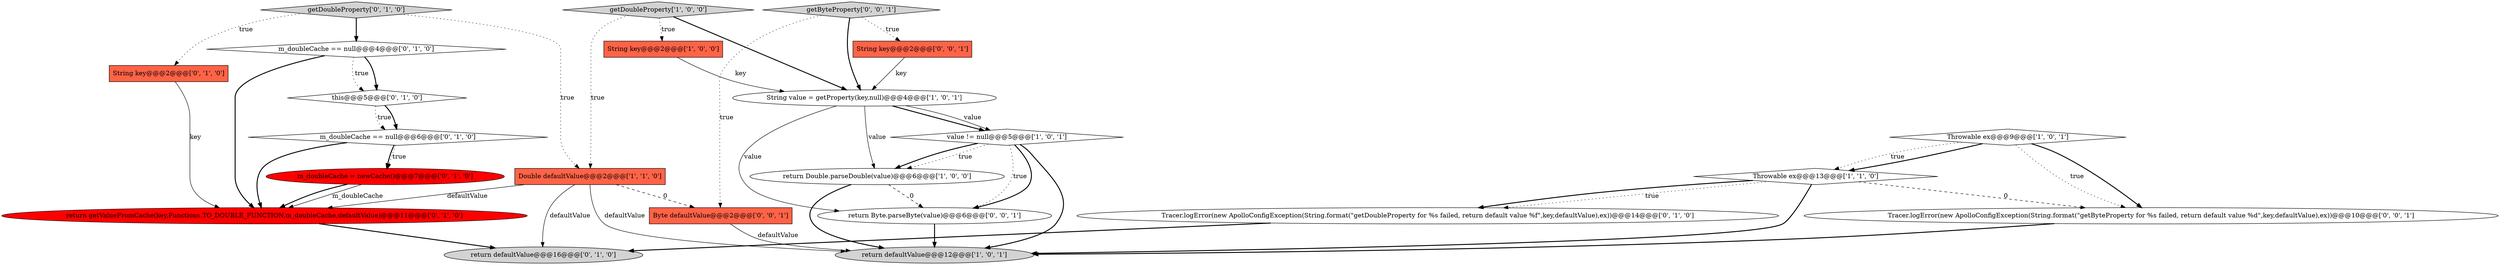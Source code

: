digraph {
1 [style = filled, label = "Double defaultValue@@@2@@@['1', '1', '0']", fillcolor = tomato, shape = box image = "AAA0AAABBB1BBB"];
14 [style = filled, label = "return defaultValue@@@16@@@['0', '1', '0']", fillcolor = lightgray, shape = ellipse image = "AAA0AAABBB2BBB"];
5 [style = filled, label = "value != null@@@5@@@['1', '0', '1']", fillcolor = white, shape = diamond image = "AAA0AAABBB1BBB"];
16 [style = filled, label = "return getValueFromCache(key,Functions.TO_DOUBLE_FUNCTION,m_doubleCache,defaultValue)@@@11@@@['0', '1', '0']", fillcolor = red, shape = ellipse image = "AAA1AAABBB2BBB"];
21 [style = filled, label = "Byte defaultValue@@@2@@@['0', '0', '1']", fillcolor = tomato, shape = box image = "AAA0AAABBB3BBB"];
11 [style = filled, label = "Tracer.logError(new ApolloConfigException(String.format(\"getDoubleProperty for %s failed, return default value %f\",key,defaultValue),ex))@@@14@@@['0', '1', '0']", fillcolor = white, shape = ellipse image = "AAA0AAABBB2BBB"];
20 [style = filled, label = "String key@@@2@@@['0', '0', '1']", fillcolor = tomato, shape = box image = "AAA0AAABBB3BBB"];
4 [style = filled, label = "getDoubleProperty['1', '0', '0']", fillcolor = lightgray, shape = diamond image = "AAA0AAABBB1BBB"];
17 [style = filled, label = "getDoubleProperty['0', '1', '0']", fillcolor = lightgray, shape = diamond image = "AAA0AAABBB2BBB"];
15 [style = filled, label = "m_doubleCache == null@@@4@@@['0', '1', '0']", fillcolor = white, shape = diamond image = "AAA0AAABBB2BBB"];
8 [style = filled, label = "Throwable ex@@@13@@@['1', '1', '0']", fillcolor = white, shape = diamond image = "AAA0AAABBB1BBB"];
18 [style = filled, label = "Tracer.logError(new ApolloConfigException(String.format(\"getByteProperty for %s failed, return default value %d\",key,defaultValue),ex))@@@10@@@['0', '0', '1']", fillcolor = white, shape = ellipse image = "AAA0AAABBB3BBB"];
22 [style = filled, label = "getByteProperty['0', '0', '1']", fillcolor = lightgray, shape = diamond image = "AAA0AAABBB3BBB"];
12 [style = filled, label = "m_doubleCache == null@@@6@@@['0', '1', '0']", fillcolor = white, shape = diamond image = "AAA0AAABBB2BBB"];
19 [style = filled, label = "return Byte.parseByte(value)@@@6@@@['0', '0', '1']", fillcolor = white, shape = ellipse image = "AAA0AAABBB3BBB"];
10 [style = filled, label = "String key@@@2@@@['0', '1', '0']", fillcolor = tomato, shape = box image = "AAA0AAABBB2BBB"];
13 [style = filled, label = "this@@@5@@@['0', '1', '0']", fillcolor = white, shape = diamond image = "AAA0AAABBB2BBB"];
6 [style = filled, label = "return Double.parseDouble(value)@@@6@@@['1', '0', '0']", fillcolor = white, shape = ellipse image = "AAA0AAABBB1BBB"];
3 [style = filled, label = "Throwable ex@@@9@@@['1', '0', '1']", fillcolor = white, shape = diamond image = "AAA0AAABBB1BBB"];
9 [style = filled, label = "m_doubleCache = newCache()@@@7@@@['0', '1', '0']", fillcolor = red, shape = ellipse image = "AAA1AAABBB2BBB"];
7 [style = filled, label = "String value = getProperty(key,null)@@@4@@@['1', '0', '1']", fillcolor = white, shape = ellipse image = "AAA0AAABBB1BBB"];
0 [style = filled, label = "String key@@@2@@@['1', '0', '0']", fillcolor = tomato, shape = box image = "AAA0AAABBB1BBB"];
2 [style = filled, label = "return defaultValue@@@12@@@['1', '0', '1']", fillcolor = lightgray, shape = ellipse image = "AAA0AAABBB1BBB"];
22->21 [style = dotted, label="true"];
15->13 [style = bold, label=""];
13->12 [style = dotted, label="true"];
11->14 [style = bold, label=""];
7->19 [style = solid, label="value"];
4->1 [style = dotted, label="true"];
0->7 [style = solid, label="key"];
17->1 [style = dotted, label="true"];
9->16 [style = solid, label="m_doubleCache"];
4->0 [style = dotted, label="true"];
5->19 [style = dotted, label="true"];
5->6 [style = dotted, label="true"];
1->14 [style = solid, label="defaultValue"];
1->21 [style = dashed, label="0"];
12->16 [style = bold, label=""];
19->2 [style = bold, label=""];
18->2 [style = bold, label=""];
15->16 [style = bold, label=""];
12->9 [style = bold, label=""];
22->7 [style = bold, label=""];
9->16 [style = bold, label=""];
4->7 [style = bold, label=""];
15->13 [style = dotted, label="true"];
6->2 [style = bold, label=""];
3->18 [style = bold, label=""];
5->19 [style = bold, label=""];
17->10 [style = dotted, label="true"];
5->2 [style = bold, label=""];
20->7 [style = solid, label="key"];
7->5 [style = bold, label=""];
13->12 [style = bold, label=""];
22->20 [style = dotted, label="true"];
5->6 [style = bold, label=""];
8->2 [style = bold, label=""];
1->2 [style = solid, label="defaultValue"];
3->8 [style = bold, label=""];
7->5 [style = solid, label="value"];
3->18 [style = dotted, label="true"];
6->19 [style = dashed, label="0"];
17->15 [style = bold, label=""];
8->11 [style = dotted, label="true"];
16->14 [style = bold, label=""];
7->6 [style = solid, label="value"];
10->16 [style = solid, label="key"];
8->18 [style = dashed, label="0"];
3->8 [style = dotted, label="true"];
12->9 [style = dotted, label="true"];
8->11 [style = bold, label=""];
1->16 [style = solid, label="defaultValue"];
21->2 [style = solid, label="defaultValue"];
}
